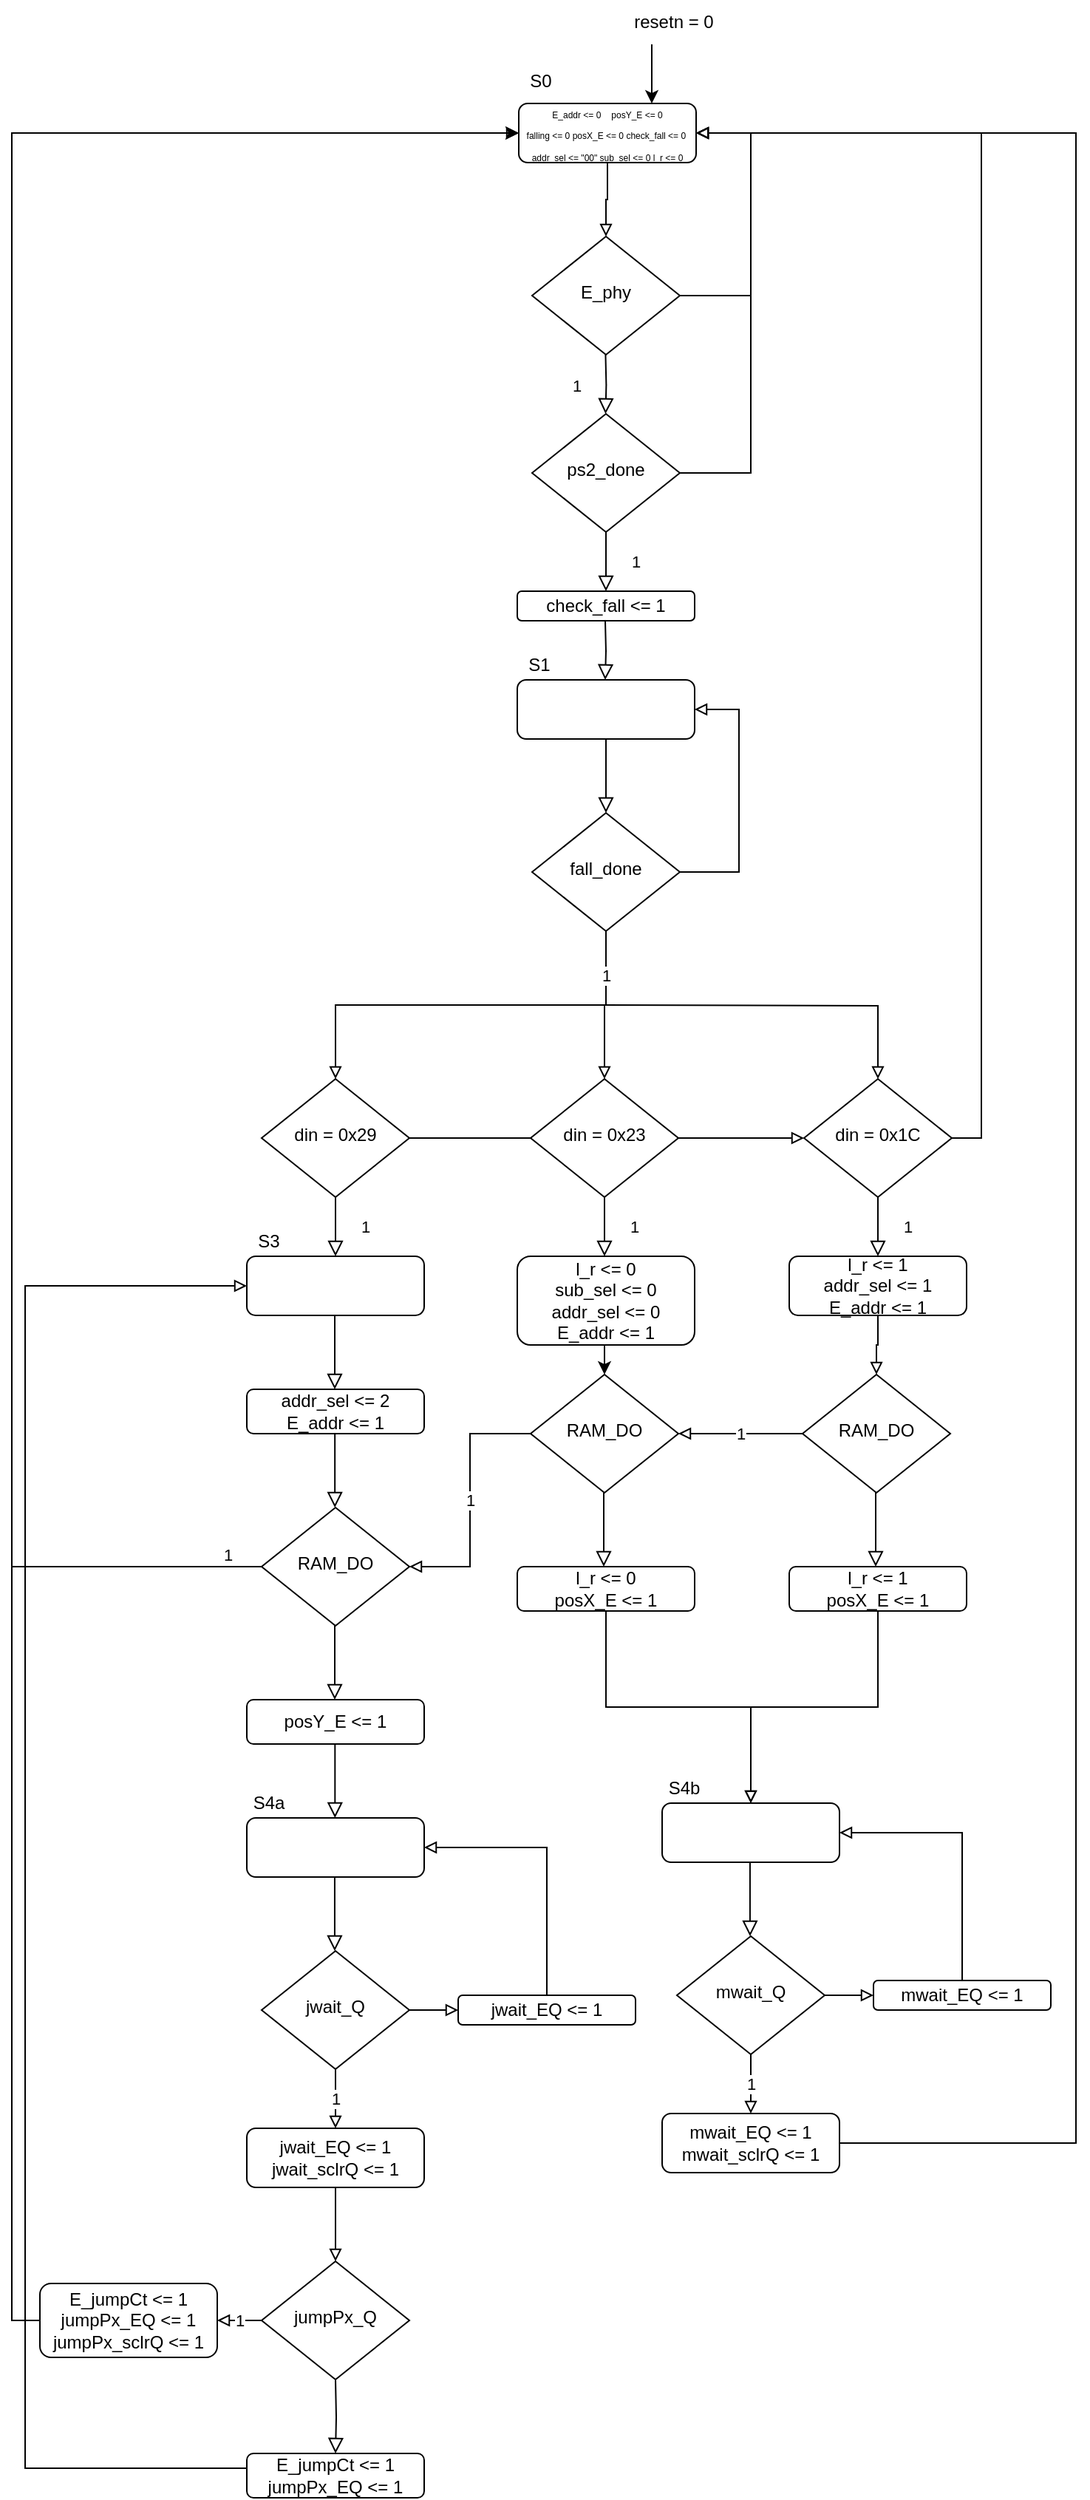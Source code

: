 <mxfile version="20.3.0" type="device"><diagram id="C5RBs43oDa-KdzZeNtuy" name="Page-1"><mxGraphModel dx="1527" dy="903" grid="1" gridSize="10" guides="1" tooltips="1" connect="1" arrows="1" fold="1" page="1" pageScale="1" pageWidth="827" pageHeight="1169" math="0" shadow="0"><root><mxCell id="WIyWlLk6GJQsqaUBKTNV-0"/><mxCell id="WIyWlLk6GJQsqaUBKTNV-1" parent="WIyWlLk6GJQsqaUBKTNV-0"/><mxCell id="9HXr9Xt4WUQ62hM6Nyb7-1" style="edgeStyle=orthogonalEdgeStyle;rounded=0;orthogonalLoop=1;jettySize=auto;html=1;exitX=0.75;exitY=0;exitDx=0;exitDy=0;endArrow=none;endFill=0;startArrow=classic;startFill=1;" parent="WIyWlLk6GJQsqaUBKTNV-1" source="WIyWlLk6GJQsqaUBKTNV-3" edge="1"><mxGeometry relative="1" as="geometry"><mxPoint x="443" y="40" as="targetPoint"/></mxGeometry></mxCell><mxCell id="CPo0r7kFO1zAvCeIrLMh-2" style="edgeStyle=orthogonalEdgeStyle;rounded=0;orthogonalLoop=1;jettySize=auto;html=1;exitX=0.5;exitY=1;exitDx=0;exitDy=0;entryX=0.5;entryY=0;entryDx=0;entryDy=0;endArrow=block;endFill=0;" parent="WIyWlLk6GJQsqaUBKTNV-1" source="WIyWlLk6GJQsqaUBKTNV-3" target="CPo0r7kFO1zAvCeIrLMh-0" edge="1"><mxGeometry relative="1" as="geometry"/></mxCell><mxCell id="WIyWlLk6GJQsqaUBKTNV-3" value="&lt;blockquote style=&quot;margin: 0 0 0 40px; border: none; padding: 0px;&quot;&gt;&lt;/blockquote&gt;&lt;font style=&quot;font-size: 6px;&quot;&gt;&lt;span style=&quot;background-color: initial;&quot;&gt;E_addr &amp;lt;= 0&lt;/span&gt;&lt;span style=&quot;background-color: initial; white-space: pre;&quot;&gt;&#9;&lt;/span&gt;&lt;span style=&quot;background-color: initial;&quot;&gt;posY_E &amp;lt;= 0&lt;/span&gt;&lt;br&gt;&lt;/font&gt;&lt;blockquote style=&quot;margin: 0px 0px 0px 40px; border: none; padding: 0px; font-size: 6px;&quot;&gt;&lt;/blockquote&gt;&lt;font style=&quot;font-size: 6px;&quot;&gt;&lt;font style=&quot;font-size: 6px;&quot;&gt;&lt;span style=&quot;background-color: initial;&quot;&gt;falling &amp;lt;= 0&amp;nbsp;&lt;/span&gt;&lt;span style=&quot;background-color: initial;&quot;&gt;posX_E &amp;lt;= 0&amp;nbsp;&lt;/span&gt;&lt;/font&gt;&lt;font style=&quot;font-size: 6px;&quot;&gt;&lt;span style=&quot;background-color: initial;&quot;&gt;check_fall &amp;lt;= 0&amp;nbsp;&lt;br&gt;&lt;/span&gt;&lt;span style=&quot;background-color: initial;&quot;&gt;addr_sel &amp;lt;= &quot;00&quot;&amp;nbsp;&lt;/span&gt;&lt;font style=&quot;font-size: 6px;&quot;&gt;sub_sel &amp;lt;= 0 l_r &amp;lt;= 0&lt;/font&gt;&lt;/font&gt;&lt;/font&gt;" style="rounded=1;whiteSpace=wrap;html=1;fontSize=12;glass=0;strokeWidth=1;shadow=0;align=center;" parent="WIyWlLk6GJQsqaUBKTNV-1" vertex="1"><mxGeometry x="353" y="80" width="120" height="40" as="geometry"/></mxCell><mxCell id="WIyWlLk6GJQsqaUBKTNV-4" value="1" style="rounded=0;html=1;jettySize=auto;orthogonalLoop=1;fontSize=11;endArrow=block;endFill=0;endSize=8;strokeWidth=1;shadow=0;labelBackgroundColor=none;edgeStyle=orthogonalEdgeStyle;" parent="WIyWlLk6GJQsqaUBKTNV-1" source="WIyWlLk6GJQsqaUBKTNV-6" edge="1"><mxGeometry y="20" relative="1" as="geometry"><mxPoint as="offset"/><mxPoint x="412" y="410" as="targetPoint"/></mxGeometry></mxCell><mxCell id="9HXr9Xt4WUQ62hM6Nyb7-5" style="edgeStyle=orthogonalEdgeStyle;rounded=0;orthogonalLoop=1;jettySize=auto;html=1;exitX=1;exitY=0.5;exitDx=0;exitDy=0;entryX=1;entryY=0.5;entryDx=0;entryDy=0;startArrow=none;startFill=0;endArrow=block;endFill=0;" parent="WIyWlLk6GJQsqaUBKTNV-1" source="WIyWlLk6GJQsqaUBKTNV-6" target="WIyWlLk6GJQsqaUBKTNV-3" edge="1"><mxGeometry relative="1" as="geometry"><Array as="points"><mxPoint x="510" y="330"/><mxPoint x="510" y="100"/></Array></mxGeometry></mxCell><mxCell id="WIyWlLk6GJQsqaUBKTNV-6" value="ps2_done" style="rhombus;whiteSpace=wrap;html=1;shadow=0;fontFamily=Helvetica;fontSize=12;align=center;strokeWidth=1;spacing=6;spacingTop=-4;" parent="WIyWlLk6GJQsqaUBKTNV-1" vertex="1"><mxGeometry x="362" y="290" width="100" height="80" as="geometry"/></mxCell><mxCell id="9HXr9Xt4WUQ62hM6Nyb7-0" value="S0" style="text;html=1;strokeColor=none;fillColor=none;align=center;verticalAlign=middle;whiteSpace=wrap;rounded=0;" parent="WIyWlLk6GJQsqaUBKTNV-1" vertex="1"><mxGeometry x="353" y="50" width="30" height="30" as="geometry"/></mxCell><mxCell id="9HXr9Xt4WUQ62hM6Nyb7-2" value="resetn = 0" style="text;html=1;strokeColor=none;fillColor=none;align=center;verticalAlign=middle;whiteSpace=wrap;rounded=0;" parent="WIyWlLk6GJQsqaUBKTNV-1" vertex="1"><mxGeometry x="423" y="10" width="70" height="30" as="geometry"/></mxCell><mxCell id="9HXr9Xt4WUQ62hM6Nyb7-3" value="" style="rounded=1;whiteSpace=wrap;html=1;fontSize=12;glass=0;strokeWidth=1;shadow=0;" parent="WIyWlLk6GJQsqaUBKTNV-1" vertex="1"><mxGeometry x="352" y="470" width="120" height="40" as="geometry"/></mxCell><mxCell id="9HXr9Xt4WUQ62hM6Nyb7-4" value="S1" style="text;html=1;strokeColor=none;fillColor=none;align=center;verticalAlign=middle;whiteSpace=wrap;rounded=0;" parent="WIyWlLk6GJQsqaUBKTNV-1" vertex="1"><mxGeometry x="352" y="450" width="30" height="20" as="geometry"/></mxCell><mxCell id="9HXr9Xt4WUQ62hM6Nyb7-9" value="" style="rounded=0;html=1;jettySize=auto;orthogonalLoop=1;fontSize=11;endArrow=block;endFill=0;endSize=8;strokeWidth=1;shadow=0;labelBackgroundColor=none;edgeStyle=orthogonalEdgeStyle;" parent="WIyWlLk6GJQsqaUBKTNV-1" edge="1"><mxGeometry relative="1" as="geometry"><mxPoint x="412" y="510.0" as="sourcePoint"/><mxPoint x="412" y="560" as="targetPoint"/></mxGeometry></mxCell><mxCell id="cOVa-71NidRm5MvMvWXU-2" style="edgeStyle=orthogonalEdgeStyle;rounded=0;orthogonalLoop=1;jettySize=auto;html=1;exitX=1;exitY=0.5;exitDx=0;exitDy=0;entryX=1;entryY=0.5;entryDx=0;entryDy=0;endArrow=block;endFill=0;" parent="WIyWlLk6GJQsqaUBKTNV-1" source="yi1qWyh7OT3yYEMnsm-t-2" target="9HXr9Xt4WUQ62hM6Nyb7-3" edge="1"><mxGeometry relative="1" as="geometry"><Array as="points"><mxPoint x="502" y="600"/><mxPoint x="502" y="490"/></Array></mxGeometry></mxCell><mxCell id="-U8OIKr9KCxnJohI7FrH-46" style="edgeStyle=orthogonalEdgeStyle;rounded=0;orthogonalLoop=1;jettySize=auto;html=1;exitX=0.5;exitY=1;exitDx=0;exitDy=0;entryX=0.5;entryY=0;entryDx=0;entryDy=0;endArrow=block;endFill=0;" edge="1" parent="WIyWlLk6GJQsqaUBKTNV-1" source="yi1qWyh7OT3yYEMnsm-t-2" target="cOVa-71NidRm5MvMvWXU-7"><mxGeometry relative="1" as="geometry"/></mxCell><mxCell id="-U8OIKr9KCxnJohI7FrH-62" value="1" style="edgeStyle=orthogonalEdgeStyle;rounded=0;orthogonalLoop=1;jettySize=auto;html=1;exitX=0.5;exitY=1;exitDx=0;exitDy=0;entryX=0.5;entryY=0;entryDx=0;entryDy=0;endArrow=block;endFill=0;" edge="1" parent="WIyWlLk6GJQsqaUBKTNV-1" source="yi1qWyh7OT3yYEMnsm-t-2" target="yi1qWyh7OT3yYEMnsm-t-14"><mxGeometry x="-0.788" relative="1" as="geometry"><mxPoint as="offset"/></mxGeometry></mxCell><mxCell id="yi1qWyh7OT3yYEMnsm-t-2" value="fall_done" style="rhombus;whiteSpace=wrap;html=1;shadow=0;fontFamily=Helvetica;fontSize=12;align=center;strokeWidth=1;spacing=6;spacingTop=-4;" parent="WIyWlLk6GJQsqaUBKTNV-1" vertex="1"><mxGeometry x="362" y="560" width="100" height="80" as="geometry"/></mxCell><mxCell id="cOVa-71NidRm5MvMvWXU-9" style="edgeStyle=orthogonalEdgeStyle;rounded=0;orthogonalLoop=1;jettySize=auto;html=1;exitX=0.5;exitY=1;exitDx=0;exitDy=0;entryX=0.5;entryY=0;entryDx=0;entryDy=0;endArrow=block;endFill=0;" parent="WIyWlLk6GJQsqaUBKTNV-1" target="cOVa-71NidRm5MvMvWXU-4" edge="1"><mxGeometry relative="1" as="geometry"><mxPoint x="411.0" y="690" as="sourcePoint"/></mxGeometry></mxCell><mxCell id="yi1qWyh7OT3yYEMnsm-t-13" value="1" style="rounded=0;html=1;jettySize=auto;orthogonalLoop=1;fontSize=11;endArrow=block;endFill=0;endSize=8;strokeWidth=1;shadow=0;labelBackgroundColor=none;edgeStyle=orthogonalEdgeStyle;" parent="WIyWlLk6GJQsqaUBKTNV-1" source="yi1qWyh7OT3yYEMnsm-t-14" edge="1"><mxGeometry y="20" relative="1" as="geometry"><mxPoint as="offset"/><mxPoint x="229" y="860" as="targetPoint"/></mxGeometry></mxCell><mxCell id="cOVa-71NidRm5MvMvWXU-17" style="edgeStyle=orthogonalEdgeStyle;rounded=0;orthogonalLoop=1;jettySize=auto;html=1;exitX=1;exitY=0.5;exitDx=0;exitDy=0;entryX=0;entryY=0.5;entryDx=0;entryDy=0;endArrow=block;endFill=0;" parent="WIyWlLk6GJQsqaUBKTNV-1" source="yi1qWyh7OT3yYEMnsm-t-14" edge="1"><mxGeometry relative="1" as="geometry"><mxPoint x="460" y="780" as="targetPoint"/></mxGeometry></mxCell><mxCell id="yi1qWyh7OT3yYEMnsm-t-14" value="din = 0x29" style="rhombus;whiteSpace=wrap;html=1;shadow=0;fontFamily=Helvetica;fontSize=12;align=center;strokeWidth=1;spacing=6;spacingTop=-4;" parent="WIyWlLk6GJQsqaUBKTNV-1" vertex="1"><mxGeometry x="179" y="740" width="100" height="80" as="geometry"/></mxCell><mxCell id="cOVa-71NidRm5MvMvWXU-0" value="check_fall &amp;lt;= 1" style="rounded=1;whiteSpace=wrap;html=1;fontSize=12;glass=0;strokeWidth=1;shadow=0;" parent="WIyWlLk6GJQsqaUBKTNV-1" vertex="1"><mxGeometry x="352" y="410" width="120" height="20" as="geometry"/></mxCell><mxCell id="cOVa-71NidRm5MvMvWXU-1" value="" style="rounded=0;html=1;jettySize=auto;orthogonalLoop=1;fontSize=11;endArrow=block;endFill=0;endSize=8;strokeWidth=1;shadow=0;labelBackgroundColor=none;edgeStyle=orthogonalEdgeStyle;" parent="WIyWlLk6GJQsqaUBKTNV-1" edge="1"><mxGeometry y="20" relative="1" as="geometry"><mxPoint as="offset"/><mxPoint x="411.5" y="470" as="targetPoint"/><mxPoint x="411.5" y="430" as="sourcePoint"/></mxGeometry></mxCell><mxCell id="cOVa-71NidRm5MvMvWXU-3" value="1" style="rounded=0;html=1;jettySize=auto;orthogonalLoop=1;fontSize=11;endArrow=block;endFill=0;endSize=8;strokeWidth=1;shadow=0;labelBackgroundColor=none;edgeStyle=orthogonalEdgeStyle;" parent="WIyWlLk6GJQsqaUBKTNV-1" source="cOVa-71NidRm5MvMvWXU-4" edge="1"><mxGeometry y="20" relative="1" as="geometry"><mxPoint as="offset"/><mxPoint x="596" y="860" as="targetPoint"/></mxGeometry></mxCell><mxCell id="-U8OIKr9KCxnJohI7FrH-15" style="edgeStyle=orthogonalEdgeStyle;rounded=0;orthogonalLoop=1;jettySize=auto;html=1;exitX=1;exitY=0.5;exitDx=0;exitDy=0;entryX=1;entryY=0.5;entryDx=0;entryDy=0;endArrow=block;endFill=0;" edge="1" parent="WIyWlLk6GJQsqaUBKTNV-1" source="cOVa-71NidRm5MvMvWXU-4" target="WIyWlLk6GJQsqaUBKTNV-3"><mxGeometry relative="1" as="geometry"/></mxCell><mxCell id="cOVa-71NidRm5MvMvWXU-4" value="din = 0x1C" style="rhombus;whiteSpace=wrap;html=1;shadow=0;fontFamily=Helvetica;fontSize=12;align=center;strokeWidth=1;spacing=6;spacingTop=-4;" parent="WIyWlLk6GJQsqaUBKTNV-1" vertex="1"><mxGeometry x="546" y="740" width="100" height="80" as="geometry"/></mxCell><mxCell id="cOVa-71NidRm5MvMvWXU-6" value="1" style="rounded=0;html=1;jettySize=auto;orthogonalLoop=1;fontSize=11;endArrow=block;endFill=0;endSize=8;strokeWidth=1;shadow=0;labelBackgroundColor=none;edgeStyle=orthogonalEdgeStyle;" parent="WIyWlLk6GJQsqaUBKTNV-1" source="cOVa-71NidRm5MvMvWXU-7" edge="1"><mxGeometry y="20" relative="1" as="geometry"><mxPoint as="offset"/><mxPoint x="411" y="860" as="targetPoint"/></mxGeometry></mxCell><mxCell id="cOVa-71NidRm5MvMvWXU-12" style="edgeStyle=orthogonalEdgeStyle;rounded=0;orthogonalLoop=1;jettySize=auto;html=1;exitX=1;exitY=0.5;exitDx=0;exitDy=0;entryX=0;entryY=0.5;entryDx=0;entryDy=0;endArrow=block;endFill=0;" parent="WIyWlLk6GJQsqaUBKTNV-1" source="cOVa-71NidRm5MvMvWXU-7" target="cOVa-71NidRm5MvMvWXU-4" edge="1"><mxGeometry relative="1" as="geometry"/></mxCell><mxCell id="cOVa-71NidRm5MvMvWXU-7" value="din = 0x23" style="rhombus;whiteSpace=wrap;html=1;shadow=0;fontFamily=Helvetica;fontSize=12;align=center;strokeWidth=1;spacing=6;spacingTop=-4;" parent="WIyWlLk6GJQsqaUBKTNV-1" vertex="1"><mxGeometry x="361" y="740" width="100" height="80" as="geometry"/></mxCell><mxCell id="cOVa-71NidRm5MvMvWXU-14" value="addr_sel &amp;lt;= 2&lt;br&gt;E_addr &amp;lt;= 1" style="rounded=1;whiteSpace=wrap;html=1;fontSize=12;glass=0;strokeWidth=1;shadow=0;" parent="WIyWlLk6GJQsqaUBKTNV-1" vertex="1"><mxGeometry x="169" y="950" width="120" height="30" as="geometry"/></mxCell><mxCell id="cOVa-71NidRm5MvMvWXU-19" value="" style="rounded=0;html=1;jettySize=auto;orthogonalLoop=1;fontSize=11;endArrow=block;endFill=0;endSize=8;strokeWidth=1;shadow=0;labelBackgroundColor=none;edgeStyle=orthogonalEdgeStyle;" parent="WIyWlLk6GJQsqaUBKTNV-1" edge="1"><mxGeometry relative="1" as="geometry"><mxPoint x="228.5" y="900" as="sourcePoint"/><mxPoint x="228.5" y="950" as="targetPoint"/></mxGeometry></mxCell><mxCell id="-U8OIKr9KCxnJohI7FrH-8" style="edgeStyle=orthogonalEdgeStyle;rounded=0;orthogonalLoop=1;jettySize=auto;html=1;exitX=0;exitY=0.5;exitDx=0;exitDy=0;entryX=0;entryY=0.5;entryDx=0;entryDy=0;" edge="1" parent="WIyWlLk6GJQsqaUBKTNV-1" source="cOVa-71NidRm5MvMvWXU-20" target="WIyWlLk6GJQsqaUBKTNV-3"><mxGeometry relative="1" as="geometry"><Array as="points"><mxPoint x="10" y="1070"/><mxPoint x="10" y="100"/></Array></mxGeometry></mxCell><mxCell id="-U8OIKr9KCxnJohI7FrH-11" value="1" style="edgeLabel;html=1;align=center;verticalAlign=bottom;resizable=0;points=[];labelPosition=center;verticalLabelPosition=top;" vertex="1" connectable="0" parent="-U8OIKr9KCxnJohI7FrH-8"><mxGeometry x="-0.867" y="2" relative="1" as="geometry"><mxPoint x="75" y="-2" as="offset"/></mxGeometry></mxCell><mxCell id="cOVa-71NidRm5MvMvWXU-20" value="RAM_DO" style="rhombus;whiteSpace=wrap;html=1;shadow=0;fontFamily=Helvetica;fontSize=12;align=center;strokeWidth=1;spacing=6;spacingTop=-4;" parent="WIyWlLk6GJQsqaUBKTNV-1" vertex="1"><mxGeometry x="179" y="1030" width="100" height="80" as="geometry"/></mxCell><mxCell id="cOVa-71NidRm5MvMvWXU-23" value="posY_E &amp;lt;= 1" style="rounded=1;whiteSpace=wrap;html=1;fontSize=12;glass=0;strokeWidth=1;shadow=0;" parent="WIyWlLk6GJQsqaUBKTNV-1" vertex="1"><mxGeometry x="169" y="1160" width="120" height="30" as="geometry"/></mxCell><mxCell id="cOVa-71NidRm5MvMvWXU-25" value="" style="rounded=0;html=1;jettySize=auto;orthogonalLoop=1;fontSize=11;endArrow=block;endFill=0;endSize=8;strokeWidth=1;shadow=0;labelBackgroundColor=none;edgeStyle=orthogonalEdgeStyle;" parent="WIyWlLk6GJQsqaUBKTNV-1" edge="1"><mxGeometry relative="1" as="geometry"><mxPoint x="228.5" y="1110" as="sourcePoint"/><mxPoint x="228.5" y="1160" as="targetPoint"/></mxGeometry></mxCell><mxCell id="8JSIRHFHwKYs47IZrfwU-0" style="edgeStyle=orthogonalEdgeStyle;rounded=0;orthogonalLoop=1;jettySize=auto;html=1;exitX=0.5;exitY=1;exitDx=0;exitDy=0;entryX=0.5;entryY=0;entryDx=0;entryDy=0;" parent="WIyWlLk6GJQsqaUBKTNV-1" source="cOVa-71NidRm5MvMvWXU-28" target="cOVa-71NidRm5MvMvWXU-30" edge="1"><mxGeometry relative="1" as="geometry"/></mxCell><mxCell id="cOVa-71NidRm5MvMvWXU-28" value="l_r &amp;lt;= 0&lt;br&gt;sub_sel &amp;lt;= 0&lt;br&gt;addr_sel &amp;lt;= 0&lt;br&gt;E_addr &amp;lt;= 1" style="rounded=1;whiteSpace=wrap;html=1;fontSize=12;glass=0;strokeWidth=1;shadow=0;" parent="WIyWlLk6GJQsqaUBKTNV-1" vertex="1"><mxGeometry x="352" y="860" width="120" height="60" as="geometry"/></mxCell><mxCell id="-U8OIKr9KCxnJohI7FrH-63" value="1" style="edgeStyle=orthogonalEdgeStyle;rounded=0;orthogonalLoop=1;jettySize=auto;html=1;exitX=0;exitY=0.5;exitDx=0;exitDy=0;entryX=1;entryY=0.5;entryDx=0;entryDy=0;endArrow=block;endFill=0;" edge="1" parent="WIyWlLk6GJQsqaUBKTNV-1" source="cOVa-71NidRm5MvMvWXU-30" target="cOVa-71NidRm5MvMvWXU-20"><mxGeometry relative="1" as="geometry"/></mxCell><mxCell id="cOVa-71NidRm5MvMvWXU-30" value="RAM_DO" style="rhombus;whiteSpace=wrap;html=1;shadow=0;fontFamily=Helvetica;fontSize=12;align=center;strokeWidth=1;spacing=6;spacingTop=-4;" parent="WIyWlLk6GJQsqaUBKTNV-1" vertex="1"><mxGeometry x="361" y="940" width="100" height="80" as="geometry"/></mxCell><mxCell id="cOVa-71NidRm5MvMvWXU-32" value="" style="rounded=0;html=1;jettySize=auto;orthogonalLoop=1;fontSize=11;endArrow=block;endFill=0;endSize=8;strokeWidth=1;shadow=0;labelBackgroundColor=none;edgeStyle=orthogonalEdgeStyle;" parent="WIyWlLk6GJQsqaUBKTNV-1" edge="1"><mxGeometry relative="1" as="geometry"><mxPoint x="410.5" y="1020" as="sourcePoint"/><mxPoint x="410.5" y="1070" as="targetPoint"/></mxGeometry></mxCell><mxCell id="-U8OIKr9KCxnJohI7FrH-59" style="edgeStyle=orthogonalEdgeStyle;rounded=0;orthogonalLoop=1;jettySize=auto;html=1;exitX=0.5;exitY=1;exitDx=0;exitDy=0;entryX=0.5;entryY=0;entryDx=0;entryDy=0;endArrow=block;endFill=0;" edge="1" parent="WIyWlLk6GJQsqaUBKTNV-1" source="cOVa-71NidRm5MvMvWXU-34" target="-U8OIKr9KCxnJohI7FrH-48"><mxGeometry relative="1" as="geometry"/></mxCell><mxCell id="cOVa-71NidRm5MvMvWXU-34" value="l_r &amp;lt;= 0&lt;br&gt;posX_E &amp;lt;= 1" style="rounded=1;whiteSpace=wrap;html=1;fontSize=12;glass=0;strokeWidth=1;shadow=0;" parent="WIyWlLk6GJQsqaUBKTNV-1" vertex="1"><mxGeometry x="352" y="1070" width="120" height="30" as="geometry"/></mxCell><mxCell id="cOVa-71NidRm5MvMvWXU-47" style="edgeStyle=orthogonalEdgeStyle;rounded=0;orthogonalLoop=1;jettySize=auto;html=1;exitX=0.5;exitY=1;exitDx=0;exitDy=0;entryX=0.5;entryY=0;entryDx=0;entryDy=0;endArrow=block;endFill=0;" parent="WIyWlLk6GJQsqaUBKTNV-1" source="cOVa-71NidRm5MvMvWXU-35" target="cOVa-71NidRm5MvMvWXU-37" edge="1"><mxGeometry relative="1" as="geometry"/></mxCell><mxCell id="cOVa-71NidRm5MvMvWXU-35" value="l_r &amp;lt;= 1&lt;br&gt;addr_sel &amp;lt;= 1&lt;br&gt;E_addr &amp;lt;= 1" style="rounded=1;whiteSpace=wrap;html=1;fontSize=12;glass=0;strokeWidth=1;shadow=0;" parent="WIyWlLk6GJQsqaUBKTNV-1" vertex="1"><mxGeometry x="536" y="860" width="120" height="40" as="geometry"/></mxCell><mxCell id="-U8OIKr9KCxnJohI7FrH-64" value="1" style="edgeStyle=orthogonalEdgeStyle;rounded=0;orthogonalLoop=1;jettySize=auto;html=1;exitX=0;exitY=0.5;exitDx=0;exitDy=0;entryX=1;entryY=0.5;entryDx=0;entryDy=0;endArrow=block;endFill=0;" edge="1" parent="WIyWlLk6GJQsqaUBKTNV-1" source="cOVa-71NidRm5MvMvWXU-37" target="cOVa-71NidRm5MvMvWXU-30"><mxGeometry relative="1" as="geometry"/></mxCell><mxCell id="cOVa-71NidRm5MvMvWXU-37" value="RAM_DO" style="rhombus;whiteSpace=wrap;html=1;shadow=0;fontFamily=Helvetica;fontSize=12;align=center;strokeWidth=1;spacing=6;spacingTop=-4;" parent="WIyWlLk6GJQsqaUBKTNV-1" vertex="1"><mxGeometry x="545" y="940" width="100" height="80" as="geometry"/></mxCell><mxCell id="cOVa-71NidRm5MvMvWXU-38" value="" style="rounded=0;html=1;jettySize=auto;orthogonalLoop=1;fontSize=11;endArrow=block;endFill=0;endSize=8;strokeWidth=1;shadow=0;labelBackgroundColor=none;edgeStyle=orthogonalEdgeStyle;" parent="WIyWlLk6GJQsqaUBKTNV-1" edge="1"><mxGeometry relative="1" as="geometry"><mxPoint x="594.5" y="1020" as="sourcePoint"/><mxPoint x="594.5" y="1070" as="targetPoint"/></mxGeometry></mxCell><mxCell id="-U8OIKr9KCxnJohI7FrH-58" style="edgeStyle=orthogonalEdgeStyle;rounded=0;orthogonalLoop=1;jettySize=auto;html=1;exitX=0.5;exitY=1;exitDx=0;exitDy=0;entryX=0.5;entryY=0;entryDx=0;entryDy=0;endArrow=block;endFill=0;" edge="1" parent="WIyWlLk6GJQsqaUBKTNV-1" source="cOVa-71NidRm5MvMvWXU-39" target="-U8OIKr9KCxnJohI7FrH-48"><mxGeometry relative="1" as="geometry"/></mxCell><mxCell id="cOVa-71NidRm5MvMvWXU-39" value="l_r &amp;lt;= 1&lt;br&gt;posX_E &amp;lt;= 1" style="rounded=1;whiteSpace=wrap;html=1;fontSize=12;glass=0;strokeWidth=1;shadow=0;" parent="WIyWlLk6GJQsqaUBKTNV-1" vertex="1"><mxGeometry x="536" y="1070" width="120" height="30" as="geometry"/></mxCell><mxCell id="CPo0r7kFO1zAvCeIrLMh-3" style="edgeStyle=orthogonalEdgeStyle;rounded=0;orthogonalLoop=1;jettySize=auto;html=1;exitX=1;exitY=0.5;exitDx=0;exitDy=0;entryX=1;entryY=0.5;entryDx=0;entryDy=0;endArrow=block;endFill=0;" parent="WIyWlLk6GJQsqaUBKTNV-1" source="CPo0r7kFO1zAvCeIrLMh-0" target="WIyWlLk6GJQsqaUBKTNV-3" edge="1"><mxGeometry relative="1" as="geometry"><Array as="points"><mxPoint x="510" y="210"/><mxPoint x="510" y="100"/></Array></mxGeometry></mxCell><mxCell id="CPo0r7kFO1zAvCeIrLMh-0" value="E_phy" style="rhombus;whiteSpace=wrap;html=1;shadow=0;fontFamily=Helvetica;fontSize=12;align=center;strokeWidth=1;spacing=6;spacingTop=-4;" parent="WIyWlLk6GJQsqaUBKTNV-1" vertex="1"><mxGeometry x="362" y="170" width="100" height="80" as="geometry"/></mxCell><mxCell id="CPo0r7kFO1zAvCeIrLMh-4" value="1" style="rounded=0;html=1;jettySize=auto;orthogonalLoop=1;fontSize=11;endArrow=block;endFill=0;endSize=8;strokeWidth=1;shadow=0;labelBackgroundColor=none;edgeStyle=orthogonalEdgeStyle;" parent="WIyWlLk6GJQsqaUBKTNV-1" edge="1"><mxGeometry y="20" relative="1" as="geometry"><mxPoint as="offset"/><mxPoint x="411.72" y="290" as="targetPoint"/><mxPoint x="411.72" y="250" as="sourcePoint"/></mxGeometry></mxCell><mxCell id="-U8OIKr9KCxnJohI7FrH-0" value="" style="rounded=0;html=1;jettySize=auto;orthogonalLoop=1;fontSize=11;endArrow=block;endFill=0;endSize=8;strokeWidth=1;shadow=0;labelBackgroundColor=none;edgeStyle=orthogonalEdgeStyle;" edge="1" parent="WIyWlLk6GJQsqaUBKTNV-1"><mxGeometry relative="1" as="geometry"><mxPoint x="228.47" y="1280" as="sourcePoint"/><mxPoint x="228.47" y="1330" as="targetPoint"/></mxGeometry></mxCell><mxCell id="-U8OIKr9KCxnJohI7FrH-36" value="1" style="edgeStyle=orthogonalEdgeStyle;rounded=0;orthogonalLoop=1;jettySize=auto;html=1;exitX=0;exitY=0.5;exitDx=0;exitDy=0;entryX=1;entryY=0.5;entryDx=0;entryDy=0;endArrow=block;endFill=0;" edge="1" parent="WIyWlLk6GJQsqaUBKTNV-1" source="-U8OIKr9KCxnJohI7FrH-4" target="-U8OIKr9KCxnJohI7FrH-25"><mxGeometry relative="1" as="geometry"/></mxCell><mxCell id="-U8OIKr9KCxnJohI7FrH-4" value="jumpPx_Q" style="rhombus;whiteSpace=wrap;html=1;shadow=0;fontFamily=Helvetica;fontSize=12;align=center;strokeWidth=1;spacing=6;spacingTop=-4;" vertex="1" parent="WIyWlLk6GJQsqaUBKTNV-1"><mxGeometry x="179" y="1540" width="100" height="80" as="geometry"/></mxCell><mxCell id="-U8OIKr9KCxnJohI7FrH-5" value="" style="rounded=1;whiteSpace=wrap;html=1;fontSize=12;glass=0;strokeWidth=1;shadow=0;" vertex="1" parent="WIyWlLk6GJQsqaUBKTNV-1"><mxGeometry x="169" y="860" width="120" height="40" as="geometry"/></mxCell><mxCell id="-U8OIKr9KCxnJohI7FrH-6" value="S3" style="text;html=1;strokeColor=none;fillColor=none;align=center;verticalAlign=middle;whiteSpace=wrap;rounded=0;" vertex="1" parent="WIyWlLk6GJQsqaUBKTNV-1"><mxGeometry x="169" y="840" width="30" height="20" as="geometry"/></mxCell><mxCell id="-U8OIKr9KCxnJohI7FrH-16" value="" style="rounded=0;html=1;jettySize=auto;orthogonalLoop=1;fontSize=11;endArrow=block;endFill=0;endSize=8;strokeWidth=1;shadow=0;labelBackgroundColor=none;edgeStyle=orthogonalEdgeStyle;entryX=0.5;entryY=0;entryDx=0;entryDy=0;" edge="1" parent="WIyWlLk6GJQsqaUBKTNV-1" target="-U8OIKr9KCxnJohI7FrH-17"><mxGeometry y="21" relative="1" as="geometry"><mxPoint as="offset"/><mxPoint x="229.0" y="1660" as="targetPoint"/><mxPoint x="229.0" y="1620" as="sourcePoint"/></mxGeometry></mxCell><mxCell id="-U8OIKr9KCxnJohI7FrH-38" style="edgeStyle=orthogonalEdgeStyle;rounded=0;orthogonalLoop=1;jettySize=auto;html=1;exitX=0;exitY=0.5;exitDx=0;exitDy=0;entryX=0;entryY=0.5;entryDx=0;entryDy=0;endArrow=block;endFill=0;" edge="1" parent="WIyWlLk6GJQsqaUBKTNV-1" source="-U8OIKr9KCxnJohI7FrH-17" target="-U8OIKr9KCxnJohI7FrH-5"><mxGeometry relative="1" as="geometry"><Array as="points"><mxPoint x="19" y="1680"/><mxPoint x="19" y="880"/></Array></mxGeometry></mxCell><mxCell id="-U8OIKr9KCxnJohI7FrH-17" value="E_jumpCt &amp;lt;= 1&lt;br&gt;jumpPx_EQ &amp;lt;= 1" style="rounded=1;whiteSpace=wrap;html=1;fontSize=12;glass=0;strokeWidth=1;shadow=0;" vertex="1" parent="WIyWlLk6GJQsqaUBKTNV-1"><mxGeometry x="169" y="1670" width="120" height="30" as="geometry"/></mxCell><mxCell id="-U8OIKr9KCxnJohI7FrH-27" style="edgeStyle=orthogonalEdgeStyle;rounded=0;orthogonalLoop=1;jettySize=auto;html=1;exitX=0;exitY=0.5;exitDx=0;exitDy=0;entryX=0;entryY=0.5;entryDx=0;entryDy=0;endArrow=block;endFill=0;" edge="1" parent="WIyWlLk6GJQsqaUBKTNV-1" source="-U8OIKr9KCxnJohI7FrH-25" target="WIyWlLk6GJQsqaUBKTNV-3"><mxGeometry relative="1" as="geometry"><Array as="points"><mxPoint x="10" y="1580"/><mxPoint x="10" y="100"/></Array></mxGeometry></mxCell><mxCell id="-U8OIKr9KCxnJohI7FrH-25" value="E_jumpCt &amp;lt;= 1&lt;br&gt;jumpPx_EQ &amp;lt;= 1&lt;br&gt;jumpPx_sclrQ &amp;lt;= 1" style="rounded=1;whiteSpace=wrap;html=1;fontSize=12;glass=0;strokeWidth=1;shadow=0;" vertex="1" parent="WIyWlLk6GJQsqaUBKTNV-1"><mxGeometry x="29" y="1555" width="120" height="50" as="geometry"/></mxCell><mxCell id="-U8OIKr9KCxnJohI7FrH-28" value="" style="rounded=1;whiteSpace=wrap;html=1;fontSize=12;glass=0;strokeWidth=1;shadow=0;" vertex="1" parent="WIyWlLk6GJQsqaUBKTNV-1"><mxGeometry x="169" y="1240" width="120" height="40" as="geometry"/></mxCell><mxCell id="-U8OIKr9KCxnJohI7FrH-29" value="S4a" style="text;html=1;strokeColor=none;fillColor=none;align=center;verticalAlign=middle;whiteSpace=wrap;rounded=0;" vertex="1" parent="WIyWlLk6GJQsqaUBKTNV-1"><mxGeometry x="169" y="1220" width="30" height="20" as="geometry"/></mxCell><mxCell id="-U8OIKr9KCxnJohI7FrH-31" value="" style="rounded=0;html=1;jettySize=auto;orthogonalLoop=1;fontSize=11;endArrow=block;endFill=0;endSize=8;strokeWidth=1;shadow=0;labelBackgroundColor=none;edgeStyle=orthogonalEdgeStyle;" edge="1" parent="WIyWlLk6GJQsqaUBKTNV-1"><mxGeometry relative="1" as="geometry"><mxPoint x="228.66" y="1190" as="sourcePoint"/><mxPoint x="228.66" y="1240" as="targetPoint"/></mxGeometry></mxCell><mxCell id="-U8OIKr9KCxnJohI7FrH-42" style="edgeStyle=orthogonalEdgeStyle;rounded=0;orthogonalLoop=1;jettySize=auto;html=1;exitX=1;exitY=0.5;exitDx=0;exitDy=0;entryX=0;entryY=0.5;entryDx=0;entryDy=0;endArrow=block;endFill=0;" edge="1" parent="WIyWlLk6GJQsqaUBKTNV-1" source="-U8OIKr9KCxnJohI7FrH-34" target="-U8OIKr9KCxnJohI7FrH-40"><mxGeometry relative="1" as="geometry"/></mxCell><mxCell id="-U8OIKr9KCxnJohI7FrH-44" value="1" style="edgeStyle=orthogonalEdgeStyle;rounded=0;orthogonalLoop=1;jettySize=auto;html=1;exitX=0.5;exitY=1;exitDx=0;exitDy=0;entryX=0.5;entryY=0;entryDx=0;entryDy=0;endArrow=block;endFill=0;" edge="1" parent="WIyWlLk6GJQsqaUBKTNV-1" source="-U8OIKr9KCxnJohI7FrH-34" target="-U8OIKr9KCxnJohI7FrH-43"><mxGeometry relative="1" as="geometry"/></mxCell><mxCell id="-U8OIKr9KCxnJohI7FrH-34" value="jwait_Q" style="rhombus;whiteSpace=wrap;html=1;shadow=0;fontFamily=Helvetica;fontSize=12;align=center;strokeWidth=1;spacing=6;spacingTop=-4;" vertex="1" parent="WIyWlLk6GJQsqaUBKTNV-1"><mxGeometry x="179" y="1330" width="100" height="80" as="geometry"/></mxCell><mxCell id="-U8OIKr9KCxnJohI7FrH-39" value="" style="rounded=0;html=1;jettySize=auto;orthogonalLoop=1;fontSize=11;endArrow=block;endFill=0;endSize=8;strokeWidth=1;shadow=0;labelBackgroundColor=none;edgeStyle=orthogonalEdgeStyle;" edge="1" parent="WIyWlLk6GJQsqaUBKTNV-1"><mxGeometry relative="1" as="geometry"><mxPoint x="228.58" y="980" as="sourcePoint"/><mxPoint x="228.58" y="1030" as="targetPoint"/></mxGeometry></mxCell><mxCell id="-U8OIKr9KCxnJohI7FrH-41" style="edgeStyle=orthogonalEdgeStyle;rounded=0;orthogonalLoop=1;jettySize=auto;html=1;exitX=0.5;exitY=0;exitDx=0;exitDy=0;entryX=1;entryY=0.5;entryDx=0;entryDy=0;endArrow=block;endFill=0;" edge="1" parent="WIyWlLk6GJQsqaUBKTNV-1" source="-U8OIKr9KCxnJohI7FrH-40" target="-U8OIKr9KCxnJohI7FrH-28"><mxGeometry relative="1" as="geometry"/></mxCell><mxCell id="-U8OIKr9KCxnJohI7FrH-40" value="jwait_EQ &amp;lt;= 1" style="rounded=1;whiteSpace=wrap;html=1;fontSize=12;glass=0;strokeWidth=1;shadow=0;" vertex="1" parent="WIyWlLk6GJQsqaUBKTNV-1"><mxGeometry x="312" y="1360" width="120" height="20" as="geometry"/></mxCell><mxCell id="-U8OIKr9KCxnJohI7FrH-45" style="edgeStyle=orthogonalEdgeStyle;rounded=0;orthogonalLoop=1;jettySize=auto;html=1;exitX=0.5;exitY=1;exitDx=0;exitDy=0;endArrow=block;endFill=0;" edge="1" parent="WIyWlLk6GJQsqaUBKTNV-1" source="-U8OIKr9KCxnJohI7FrH-43" target="-U8OIKr9KCxnJohI7FrH-4"><mxGeometry relative="1" as="geometry"/></mxCell><mxCell id="-U8OIKr9KCxnJohI7FrH-43" value="jwait_EQ &amp;lt;= 1&lt;br&gt;jwait_sclrQ &amp;lt;= 1" style="rounded=1;whiteSpace=wrap;html=1;fontSize=12;glass=0;strokeWidth=1;shadow=0;" vertex="1" parent="WIyWlLk6GJQsqaUBKTNV-1"><mxGeometry x="169" y="1450" width="120" height="40" as="geometry"/></mxCell><mxCell id="-U8OIKr9KCxnJohI7FrH-47" value="" style="rounded=0;html=1;jettySize=auto;orthogonalLoop=1;fontSize=11;endArrow=block;endFill=0;endSize=8;strokeWidth=1;shadow=0;labelBackgroundColor=none;edgeStyle=orthogonalEdgeStyle;" edge="1" parent="WIyWlLk6GJQsqaUBKTNV-1"><mxGeometry relative="1" as="geometry"><mxPoint x="509.47" y="1270" as="sourcePoint"/><mxPoint x="509.47" y="1320" as="targetPoint"/></mxGeometry></mxCell><mxCell id="-U8OIKr9KCxnJohI7FrH-48" value="" style="rounded=1;whiteSpace=wrap;html=1;fontSize=12;glass=0;strokeWidth=1;shadow=0;" vertex="1" parent="WIyWlLk6GJQsqaUBKTNV-1"><mxGeometry x="450" y="1230" width="120" height="40" as="geometry"/></mxCell><mxCell id="-U8OIKr9KCxnJohI7FrH-49" value="S4b" style="text;html=1;strokeColor=none;fillColor=none;align=center;verticalAlign=middle;whiteSpace=wrap;rounded=0;" vertex="1" parent="WIyWlLk6GJQsqaUBKTNV-1"><mxGeometry x="450" y="1210" width="30" height="20" as="geometry"/></mxCell><mxCell id="-U8OIKr9KCxnJohI7FrH-50" style="edgeStyle=orthogonalEdgeStyle;rounded=0;orthogonalLoop=1;jettySize=auto;html=1;exitX=1;exitY=0.5;exitDx=0;exitDy=0;entryX=0;entryY=0.5;entryDx=0;entryDy=0;endArrow=block;endFill=0;" edge="1" parent="WIyWlLk6GJQsqaUBKTNV-1" source="-U8OIKr9KCxnJohI7FrH-52" target="-U8OIKr9KCxnJohI7FrH-54"><mxGeometry relative="1" as="geometry"/></mxCell><mxCell id="-U8OIKr9KCxnJohI7FrH-51" value="1" style="edgeStyle=orthogonalEdgeStyle;rounded=0;orthogonalLoop=1;jettySize=auto;html=1;exitX=0.5;exitY=1;exitDx=0;exitDy=0;entryX=0.5;entryY=0;entryDx=0;entryDy=0;endArrow=block;endFill=0;" edge="1" parent="WIyWlLk6GJQsqaUBKTNV-1" source="-U8OIKr9KCxnJohI7FrH-52" target="-U8OIKr9KCxnJohI7FrH-56"><mxGeometry relative="1" as="geometry"/></mxCell><mxCell id="-U8OIKr9KCxnJohI7FrH-52" value="mwait_Q" style="rhombus;whiteSpace=wrap;html=1;shadow=0;fontFamily=Helvetica;fontSize=12;align=center;strokeWidth=1;spacing=6;spacingTop=-4;" vertex="1" parent="WIyWlLk6GJQsqaUBKTNV-1"><mxGeometry x="460" y="1320" width="100" height="80" as="geometry"/></mxCell><mxCell id="-U8OIKr9KCxnJohI7FrH-53" style="edgeStyle=orthogonalEdgeStyle;rounded=0;orthogonalLoop=1;jettySize=auto;html=1;exitX=0.5;exitY=0;exitDx=0;exitDy=0;entryX=1;entryY=0.5;entryDx=0;entryDy=0;endArrow=block;endFill=0;" edge="1" parent="WIyWlLk6GJQsqaUBKTNV-1" source="-U8OIKr9KCxnJohI7FrH-54" target="-U8OIKr9KCxnJohI7FrH-48"><mxGeometry relative="1" as="geometry"/></mxCell><mxCell id="-U8OIKr9KCxnJohI7FrH-54" value="mwait_EQ &amp;lt;= 1" style="rounded=1;whiteSpace=wrap;html=1;fontSize=12;glass=0;strokeWidth=1;shadow=0;" vertex="1" parent="WIyWlLk6GJQsqaUBKTNV-1"><mxGeometry x="593" y="1350" width="120" height="20" as="geometry"/></mxCell><mxCell id="-U8OIKr9KCxnJohI7FrH-65" style="edgeStyle=orthogonalEdgeStyle;rounded=0;orthogonalLoop=1;jettySize=auto;html=1;exitX=1;exitY=0.5;exitDx=0;exitDy=0;entryX=1;entryY=0.5;entryDx=0;entryDy=0;endArrow=block;endFill=0;" edge="1" parent="WIyWlLk6GJQsqaUBKTNV-1" source="-U8OIKr9KCxnJohI7FrH-56" target="WIyWlLk6GJQsqaUBKTNV-3"><mxGeometry relative="1" as="geometry"><Array as="points"><mxPoint x="730" y="1460"/><mxPoint x="730" y="100"/></Array></mxGeometry></mxCell><mxCell id="-U8OIKr9KCxnJohI7FrH-56" value="mwait_EQ &amp;lt;= 1&lt;br&gt;mwait_sclrQ &amp;lt;= 1" style="rounded=1;whiteSpace=wrap;html=1;fontSize=12;glass=0;strokeWidth=1;shadow=0;" vertex="1" parent="WIyWlLk6GJQsqaUBKTNV-1"><mxGeometry x="450" y="1440" width="120" height="40" as="geometry"/></mxCell></root></mxGraphModel></diagram></mxfile>